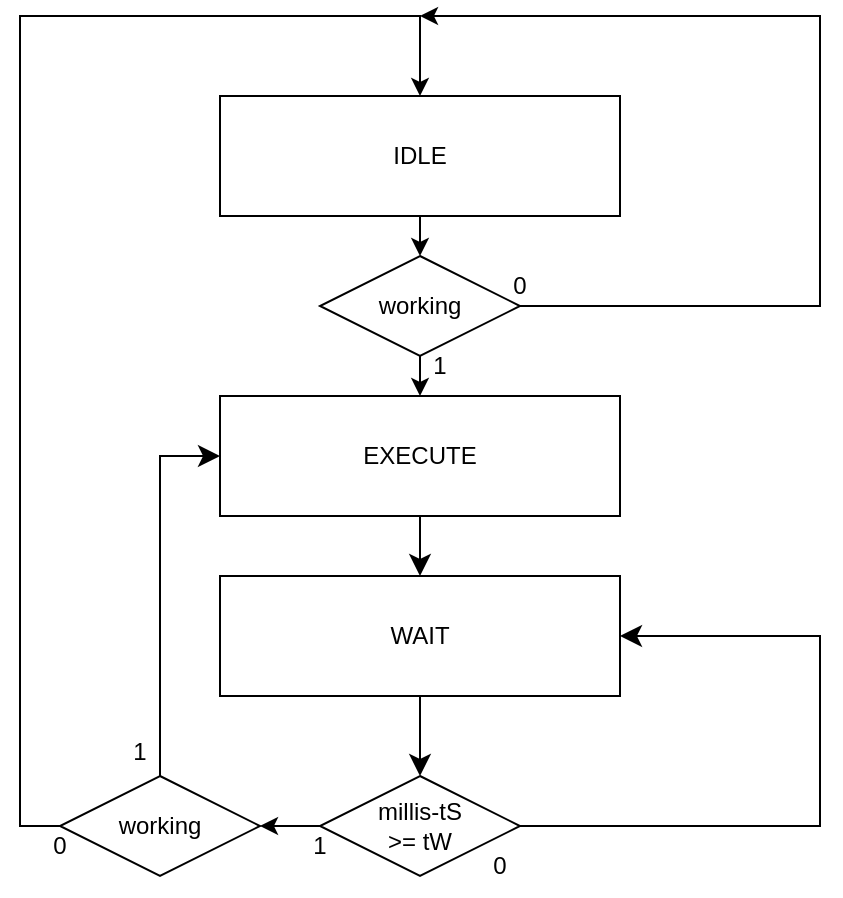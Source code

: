 <mxfile version="28.2.7">
  <diagram id="G3KMQ_m3Na92d8LNgwPe" name="Página-1">
    <mxGraphModel dx="1778" dy="1554" grid="1" gridSize="10" guides="1" tooltips="1" connect="1" arrows="1" fold="1" page="0" pageScale="1" pageWidth="827" pageHeight="1169" background="none" math="0" shadow="0">
      <root>
        <mxCell id="0" />
        <mxCell id="1" parent="0" />
        <mxCell id="-acAPJByzOCpZtER2eAF-1" style="edgeStyle=none;curved=1;rounded=0;orthogonalLoop=1;jettySize=auto;html=1;exitX=0.5;exitY=1;exitDx=0;exitDy=0;entryX=0.5;entryY=0;entryDx=0;entryDy=0;fontSize=12;startSize=8;endSize=8;" parent="1" source="-acAPJByzOCpZtER2eAF-2" target="-acAPJByzOCpZtER2eAF-5" edge="1">
          <mxGeometry relative="1" as="geometry" />
        </mxCell>
        <mxCell id="-acAPJByzOCpZtER2eAF-2" value="" style="rounded=0;whiteSpace=wrap;html=1;" parent="1" vertex="1">
          <mxGeometry x="-20" y="-360" width="200" height="60" as="geometry" />
        </mxCell>
        <mxCell id="-acAPJByzOCpZtER2eAF-3" value="EXECUTE" style="text;html=1;align=center;verticalAlign=middle;whiteSpace=wrap;rounded=0;" parent="1" vertex="1">
          <mxGeometry x="50" y="-345" width="60" height="30" as="geometry" />
        </mxCell>
        <mxCell id="-acAPJByzOCpZtER2eAF-4" style="edgeStyle=none;curved=1;rounded=0;orthogonalLoop=1;jettySize=auto;html=1;exitX=0.5;exitY=1;exitDx=0;exitDy=0;entryX=0.5;entryY=0;entryDx=0;entryDy=0;fontSize=12;startSize=8;endSize=8;" parent="1" source="-acAPJByzOCpZtER2eAF-5" target="-acAPJByzOCpZtER2eAF-8" edge="1">
          <mxGeometry relative="1" as="geometry" />
        </mxCell>
        <mxCell id="-acAPJByzOCpZtER2eAF-5" value="" style="rounded=0;whiteSpace=wrap;html=1;" parent="1" vertex="1">
          <mxGeometry x="-20" y="-270" width="200" height="60" as="geometry" />
        </mxCell>
        <mxCell id="-acAPJByzOCpZtER2eAF-6" value="WAIT" style="text;html=1;align=center;verticalAlign=middle;whiteSpace=wrap;rounded=0;" parent="1" vertex="1">
          <mxGeometry x="50" y="-255" width="60" height="30" as="geometry" />
        </mxCell>
        <mxCell id="-acAPJByzOCpZtER2eAF-7" style="edgeStyle=none;curved=0;rounded=0;orthogonalLoop=1;jettySize=auto;html=1;entryX=1;entryY=0.5;entryDx=0;entryDy=0;fontSize=12;startSize=8;endSize=8;exitX=1;exitY=0.5;exitDx=0;exitDy=0;" parent="1" source="-acAPJByzOCpZtER2eAF-8" target="-acAPJByzOCpZtER2eAF-5" edge="1">
          <mxGeometry relative="1" as="geometry">
            <mxPoint x="150" y="-170" as="sourcePoint" />
            <mxPoint x="240" y="-335.0" as="targetPoint" />
            <Array as="points">
              <mxPoint x="280" y="-145" />
              <mxPoint x="280" y="-240" />
            </Array>
          </mxGeometry>
        </mxCell>
        <mxCell id="-acAPJByzOCpZtER2eAF-8" value="" style="rhombus;whiteSpace=wrap;html=1;" parent="1" vertex="1">
          <mxGeometry x="30" y="-170" width="100" height="50" as="geometry" />
        </mxCell>
        <mxCell id="-acAPJByzOCpZtER2eAF-9" style="edgeStyle=orthogonalEdgeStyle;rounded=0;orthogonalLoop=1;jettySize=auto;html=1;exitX=0.5;exitY=1;exitDx=0;exitDy=0;entryX=0.5;entryY=0;entryDx=0;entryDy=0;" parent="1" source="-acAPJByzOCpZtER2eAF-10" target="-acAPJByzOCpZtER2eAF-24" edge="1">
          <mxGeometry relative="1" as="geometry" />
        </mxCell>
        <mxCell id="-acAPJByzOCpZtER2eAF-10" value="" style="rounded=0;whiteSpace=wrap;html=1;" parent="1" vertex="1">
          <mxGeometry x="-20" y="-510" width="200" height="60" as="geometry" />
        </mxCell>
        <mxCell id="-acAPJByzOCpZtER2eAF-11" value="IDLE" style="text;html=1;align=center;verticalAlign=middle;whiteSpace=wrap;rounded=0;" parent="1" vertex="1">
          <mxGeometry x="50" y="-495" width="60" height="30" as="geometry" />
        </mxCell>
        <mxCell id="-acAPJByzOCpZtER2eAF-12" value="millis-tS &amp;gt;= tW" style="text;html=1;align=center;verticalAlign=middle;whiteSpace=wrap;rounded=0;" parent="1" vertex="1">
          <mxGeometry x="50" y="-160" width="60" height="30" as="geometry" />
        </mxCell>
        <mxCell id="-acAPJByzOCpZtER2eAF-13" value="0" style="text;html=1;align=center;verticalAlign=middle;whiteSpace=wrap;rounded=0;" parent="1" vertex="1">
          <mxGeometry x="90" y="-140" width="60" height="30" as="geometry" />
        </mxCell>
        <mxCell id="-acAPJByzOCpZtER2eAF-14" value="1" style="text;html=1;align=center;verticalAlign=middle;whiteSpace=wrap;rounded=0;" parent="1" vertex="1">
          <mxGeometry y="-150" width="60" height="30" as="geometry" />
        </mxCell>
        <mxCell id="-acAPJByzOCpZtER2eAF-15" style="edgeStyle=orthogonalEdgeStyle;rounded=0;orthogonalLoop=1;jettySize=auto;html=1;exitX=0;exitY=0.5;exitDx=0;exitDy=0;entryX=0.5;entryY=0;entryDx=0;entryDy=0;" parent="1" source="-acAPJByzOCpZtER2eAF-17" target="-acAPJByzOCpZtER2eAF-10" edge="1">
          <mxGeometry relative="1" as="geometry">
            <mxPoint x="-3" y="-513" as="targetPoint" />
            <Array as="points">
              <mxPoint x="-120" y="-145" />
              <mxPoint x="-120" y="-550" />
              <mxPoint x="80" y="-550" />
            </Array>
          </mxGeometry>
        </mxCell>
        <mxCell id="-acAPJByzOCpZtER2eAF-16" style="edgeStyle=none;curved=0;rounded=0;orthogonalLoop=1;jettySize=auto;html=1;exitX=0.5;exitY=0;exitDx=0;exitDy=0;entryX=0;entryY=0.5;entryDx=0;entryDy=0;fontSize=12;startSize=8;endSize=8;" parent="1" source="-acAPJByzOCpZtER2eAF-17" target="-acAPJByzOCpZtER2eAF-2" edge="1">
          <mxGeometry relative="1" as="geometry">
            <Array as="points">
              <mxPoint x="-50" y="-330" />
            </Array>
          </mxGeometry>
        </mxCell>
        <mxCell id="-acAPJByzOCpZtER2eAF-17" value="" style="rhombus;whiteSpace=wrap;html=1;" parent="1" vertex="1">
          <mxGeometry x="-100" y="-170" width="100" height="50" as="geometry" />
        </mxCell>
        <mxCell id="-acAPJByzOCpZtER2eAF-18" value="working" style="text;html=1;align=center;verticalAlign=middle;whiteSpace=wrap;rounded=0;" parent="1" vertex="1">
          <mxGeometry x="-80" y="-160" width="60" height="30" as="geometry" />
        </mxCell>
        <mxCell id="-acAPJByzOCpZtER2eAF-19" value="1&lt;div&gt;&lt;br&gt;&lt;/div&gt;" style="text;html=1;align=center;verticalAlign=middle;whiteSpace=wrap;rounded=0;" parent="1" vertex="1">
          <mxGeometry x="-90" y="-190" width="60" height="30" as="geometry" />
        </mxCell>
        <mxCell id="-acAPJByzOCpZtER2eAF-20" value="0" style="text;html=1;align=center;verticalAlign=middle;whiteSpace=wrap;rounded=0;" parent="1" vertex="1">
          <mxGeometry x="-130" y="-150" width="60" height="30" as="geometry" />
        </mxCell>
        <mxCell id="-acAPJByzOCpZtER2eAF-21" style="edgeStyle=orthogonalEdgeStyle;rounded=0;orthogonalLoop=1;jettySize=auto;html=1;exitX=0;exitY=0.5;exitDx=0;exitDy=0;entryX=1;entryY=0.5;entryDx=0;entryDy=0;" parent="1" source="-acAPJByzOCpZtER2eAF-8" target="-acAPJByzOCpZtER2eAF-17" edge="1">
          <mxGeometry relative="1" as="geometry" />
        </mxCell>
        <mxCell id="-acAPJByzOCpZtER2eAF-22" style="edgeStyle=orthogonalEdgeStyle;rounded=0;orthogonalLoop=1;jettySize=auto;html=1;exitX=0.5;exitY=1;exitDx=0;exitDy=0;entryX=0.5;entryY=0;entryDx=0;entryDy=0;" parent="1" source="-acAPJByzOCpZtER2eAF-24" target="-acAPJByzOCpZtER2eAF-2" edge="1">
          <mxGeometry relative="1" as="geometry" />
        </mxCell>
        <mxCell id="-acAPJByzOCpZtER2eAF-23" style="edgeStyle=orthogonalEdgeStyle;rounded=0;orthogonalLoop=1;jettySize=auto;html=1;exitX=1;exitY=0.5;exitDx=0;exitDy=0;" parent="1" source="-acAPJByzOCpZtER2eAF-24" edge="1">
          <mxGeometry relative="1" as="geometry">
            <mxPoint x="80" y="-550" as="targetPoint" />
            <Array as="points">
              <mxPoint x="280" y="-405" />
              <mxPoint x="280" y="-550" />
            </Array>
          </mxGeometry>
        </mxCell>
        <mxCell id="-acAPJByzOCpZtER2eAF-24" value="" style="rhombus;whiteSpace=wrap;html=1;" parent="1" vertex="1">
          <mxGeometry x="30" y="-430" width="100" height="50" as="geometry" />
        </mxCell>
        <mxCell id="-acAPJByzOCpZtER2eAF-25" value="1" style="text;html=1;align=center;verticalAlign=middle;whiteSpace=wrap;rounded=0;" parent="1" vertex="1">
          <mxGeometry x="60" y="-390" width="60" height="30" as="geometry" />
        </mxCell>
        <mxCell id="-acAPJByzOCpZtER2eAF-26" value="working" style="text;html=1;align=center;verticalAlign=middle;whiteSpace=wrap;rounded=0;" parent="1" vertex="1">
          <mxGeometry x="50" y="-420" width="60" height="30" as="geometry" />
        </mxCell>
        <mxCell id="-acAPJByzOCpZtER2eAF-27" value="0" style="text;html=1;align=center;verticalAlign=middle;whiteSpace=wrap;rounded=0;" parent="1" vertex="1">
          <mxGeometry x="100" y="-430" width="60" height="30" as="geometry" />
        </mxCell>
      </root>
    </mxGraphModel>
  </diagram>
</mxfile>
